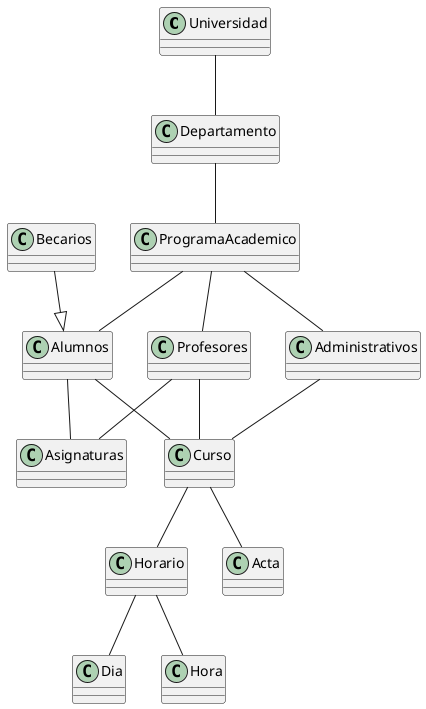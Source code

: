 @startuml atlantico
class Universidad
class Departamento
class ProgramaAcademico
class Alumnos
class Profesores
class Administrativos
class Becarios
class Curso
class Asignaturas
class Horario
class Acta
class Dia
class Hora

Universidad -- Departamento
Departamento -- ProgramaAcademico
ProgramaAcademico -- Alumnos
ProgramaAcademico -- Profesores
ProgramaAcademico -- Administrativos
Alumnos -- Curso
Profesores -- Curso
Administrativos -- Curso
Alumnos -- Asignaturas
Profesores -- Asignaturas
Curso -- Horario
Curso -- Acta
Horario -- Dia
Horario -- Hora
Becarios --|> Alumnos
@enduml